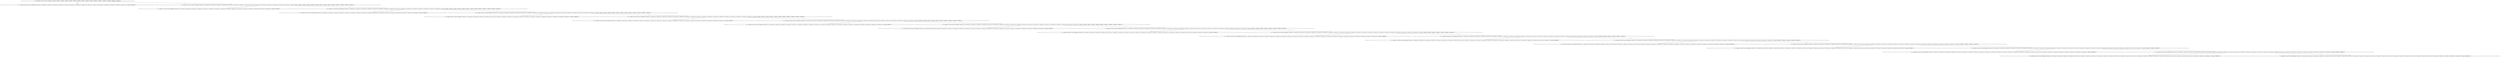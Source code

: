 digraph {
    0 [ label = "{\"n\":15,\"markers\":0,\"start\":32,\"stop\":32,\"haplotype\":[],\"samples\":[\"SAMPLE1\",\"SAMPLE2\",\"SAMPLE3\",\"SAMPLE4\",\"SAMPLE5\",\"SAMPLE6\",\"SAMPLE7\",\"SAMPLE8\",\"SAMPLE9\",\"SAMPLE10\",\"SAMPLE11\",\"SAMPLE12\",\"SAMPLE13\",\"SAMPLE14\",\"SAMPLE14\"]}" ]
    1 [ label = "{\"n\":1,\"markers\":16,\"start\":32,\"stop\":47,\"haplotype\":[\"chr9_32_G_T_1\",\"chr9_33_A_C_0\",\"chr9_34_G_T_0\",\"chr9_35_A_C_0\",\"chr9_36_G_T_0\",\"chr9_37_A_C_0\",\"chr9_38_G_T_0\",\"chr9_39_A_C_0\",\"chr9_40_G_T_0\",\"chr9_41_A_C_0\",\"chr9_42_G_T_0\",\"chr9_43_A_C_0\",\"chr9_44_G_T_0\",\"chr9_45_A_C_0\",\"chr9_46_G_T_0\",\"chr9_47_A_C_1\"],\"samples\":[\"SAMPLE14\"]}" ]
    2 [ label = "{\"n\":14,\"markers\":16,\"start\":32,\"stop\":47,\"haplotype\":[\"chr9_32_G_T_1\",\"chr9_33_A_C_0\",\"chr9_34_G_T_0\",\"chr9_35_A_C_0\",\"chr9_36_G_T_0\",\"chr9_37_A_C_0\",\"chr9_38_G_T_0\",\"chr9_39_A_C_0\",\"chr9_40_G_T_0\",\"chr9_41_A_C_0\",\"chr9_42_G_T_0\",\"chr9_43_A_C_0\",\"chr9_44_G_T_0\",\"chr9_45_A_C_0\",\"chr9_46_G_T_0\",\"chr9_47_A_C_0\"],\"samples\":[\"SAMPLE1\",\"SAMPLE2\",\"SAMPLE3\",\"SAMPLE4\",\"SAMPLE5\",\"SAMPLE6\",\"SAMPLE7\",\"SAMPLE8\",\"SAMPLE9\",\"SAMPLE10\",\"SAMPLE11\",\"SAMPLE12\",\"SAMPLE13\",\"SAMPLE14\"]}" ]
    3 [ label = "{\"n\":1,\"markers\":17,\"start\":32,\"stop\":48,\"haplotype\":[\"chr9_32_G_T_1\",\"chr9_33_A_C_0\",\"chr9_34_G_T_0\",\"chr9_35_A_C_0\",\"chr9_36_G_T_0\",\"chr9_37_A_C_0\",\"chr9_38_G_T_0\",\"chr9_39_A_C_0\",\"chr9_40_G_T_0\",\"chr9_41_A_C_0\",\"chr9_42_G_T_0\",\"chr9_43_A_C_0\",\"chr9_44_G_T_0\",\"chr9_45_A_C_0\",\"chr9_46_G_T_0\",\"chr9_47_A_C_0\",\"chr9_48_G_T_1\"],\"samples\":[\"SAMPLE1\"]}" ]
    4 [ label = "{\"n\":13,\"markers\":17,\"start\":32,\"stop\":48,\"haplotype\":[\"chr9_32_G_T_1\",\"chr9_33_A_C_0\",\"chr9_34_G_T_0\",\"chr9_35_A_C_0\",\"chr9_36_G_T_0\",\"chr9_37_A_C_0\",\"chr9_38_G_T_0\",\"chr9_39_A_C_0\",\"chr9_40_G_T_0\",\"chr9_41_A_C_0\",\"chr9_42_G_T_0\",\"chr9_43_A_C_0\",\"chr9_44_G_T_0\",\"chr9_45_A_C_0\",\"chr9_46_G_T_0\",\"chr9_47_A_C_0\",\"chr9_48_G_T_0\"],\"samples\":[\"SAMPLE2\",\"SAMPLE3\",\"SAMPLE4\",\"SAMPLE5\",\"SAMPLE6\",\"SAMPLE7\",\"SAMPLE8\",\"SAMPLE9\",\"SAMPLE10\",\"SAMPLE11\",\"SAMPLE12\",\"SAMPLE13\",\"SAMPLE14\"]}" ]
    5 [ label = "{\"n\":1,\"markers\":18,\"start\":32,\"stop\":49,\"haplotype\":[\"chr9_32_G_T_1\",\"chr9_33_A_C_0\",\"chr9_34_G_T_0\",\"chr9_35_A_C_0\",\"chr9_36_G_T_0\",\"chr9_37_A_C_0\",\"chr9_38_G_T_0\",\"chr9_39_A_C_0\",\"chr9_40_G_T_0\",\"chr9_41_A_C_0\",\"chr9_42_G_T_0\",\"chr9_43_A_C_0\",\"chr9_44_G_T_0\",\"chr9_45_A_C_0\",\"chr9_46_G_T_0\",\"chr9_47_A_C_0\",\"chr9_48_G_T_0\",\"chr9_49_A_C_1\"],\"samples\":[\"SAMPLE2\"]}" ]
    6 [ label = "{\"n\":12,\"markers\":18,\"start\":32,\"stop\":49,\"haplotype\":[\"chr9_32_G_T_1\",\"chr9_33_A_C_0\",\"chr9_34_G_T_0\",\"chr9_35_A_C_0\",\"chr9_36_G_T_0\",\"chr9_37_A_C_0\",\"chr9_38_G_T_0\",\"chr9_39_A_C_0\",\"chr9_40_G_T_0\",\"chr9_41_A_C_0\",\"chr9_42_G_T_0\",\"chr9_43_A_C_0\",\"chr9_44_G_T_0\",\"chr9_45_A_C_0\",\"chr9_46_G_T_0\",\"chr9_47_A_C_0\",\"chr9_48_G_T_0\",\"chr9_49_A_C_0\"],\"samples\":[\"SAMPLE3\",\"SAMPLE4\",\"SAMPLE5\",\"SAMPLE6\",\"SAMPLE7\",\"SAMPLE8\",\"SAMPLE9\",\"SAMPLE10\",\"SAMPLE11\",\"SAMPLE12\",\"SAMPLE13\",\"SAMPLE14\"]}" ]
    7 [ label = "{\"n\":1,\"markers\":19,\"start\":32,\"stop\":50,\"haplotype\":[\"chr9_32_G_T_1\",\"chr9_33_A_C_0\",\"chr9_34_G_T_0\",\"chr9_35_A_C_0\",\"chr9_36_G_T_0\",\"chr9_37_A_C_0\",\"chr9_38_G_T_0\",\"chr9_39_A_C_0\",\"chr9_40_G_T_0\",\"chr9_41_A_C_0\",\"chr9_42_G_T_0\",\"chr9_43_A_C_0\",\"chr9_44_G_T_0\",\"chr9_45_A_C_0\",\"chr9_46_G_T_0\",\"chr9_47_A_C_0\",\"chr9_48_G_T_0\",\"chr9_49_A_C_0\",\"chr9_50_G_T_1\"],\"samples\":[\"SAMPLE3\"]}" ]
    8 [ label = "{\"n\":11,\"markers\":19,\"start\":32,\"stop\":50,\"haplotype\":[\"chr9_32_G_T_1\",\"chr9_33_A_C_0\",\"chr9_34_G_T_0\",\"chr9_35_A_C_0\",\"chr9_36_G_T_0\",\"chr9_37_A_C_0\",\"chr9_38_G_T_0\",\"chr9_39_A_C_0\",\"chr9_40_G_T_0\",\"chr9_41_A_C_0\",\"chr9_42_G_T_0\",\"chr9_43_A_C_0\",\"chr9_44_G_T_0\",\"chr9_45_A_C_0\",\"chr9_46_G_T_0\",\"chr9_47_A_C_0\",\"chr9_48_G_T_0\",\"chr9_49_A_C_0\",\"chr9_50_G_T_0\"],\"samples\":[\"SAMPLE4\",\"SAMPLE5\",\"SAMPLE6\",\"SAMPLE7\",\"SAMPLE8\",\"SAMPLE9\",\"SAMPLE10\",\"SAMPLE11\",\"SAMPLE12\",\"SAMPLE13\",\"SAMPLE14\"]}" ]
    9 [ label = "{\"n\":1,\"markers\":20,\"start\":32,\"stop\":51,\"haplotype\":[\"chr9_32_G_T_1\",\"chr9_33_A_C_0\",\"chr9_34_G_T_0\",\"chr9_35_A_C_0\",\"chr9_36_G_T_0\",\"chr9_37_A_C_0\",\"chr9_38_G_T_0\",\"chr9_39_A_C_0\",\"chr9_40_G_T_0\",\"chr9_41_A_C_0\",\"chr9_42_G_T_0\",\"chr9_43_A_C_0\",\"chr9_44_G_T_0\",\"chr9_45_A_C_0\",\"chr9_46_G_T_0\",\"chr9_47_A_C_0\",\"chr9_48_G_T_0\",\"chr9_49_A_C_0\",\"chr9_50_G_T_0\",\"chr9_51_A_C_1\"],\"samples\":[\"SAMPLE4\"]}" ]
    10 [ label = "{\"n\":10,\"markers\":20,\"start\":32,\"stop\":51,\"haplotype\":[\"chr9_32_G_T_1\",\"chr9_33_A_C_0\",\"chr9_34_G_T_0\",\"chr9_35_A_C_0\",\"chr9_36_G_T_0\",\"chr9_37_A_C_0\",\"chr9_38_G_T_0\",\"chr9_39_A_C_0\",\"chr9_40_G_T_0\",\"chr9_41_A_C_0\",\"chr9_42_G_T_0\",\"chr9_43_A_C_0\",\"chr9_44_G_T_0\",\"chr9_45_A_C_0\",\"chr9_46_G_T_0\",\"chr9_47_A_C_0\",\"chr9_48_G_T_0\",\"chr9_49_A_C_0\",\"chr9_50_G_T_0\",\"chr9_51_A_C_0\"],\"samples\":[\"SAMPLE5\",\"SAMPLE6\",\"SAMPLE7\",\"SAMPLE8\",\"SAMPLE9\",\"SAMPLE10\",\"SAMPLE11\",\"SAMPLE12\",\"SAMPLE13\",\"SAMPLE14\"]}" ]
    11 [ label = "{\"n\":1,\"markers\":21,\"start\":32,\"stop\":52,\"haplotype\":[\"chr9_32_G_T_1\",\"chr9_33_A_C_0\",\"chr9_34_G_T_0\",\"chr9_35_A_C_0\",\"chr9_36_G_T_0\",\"chr9_37_A_C_0\",\"chr9_38_G_T_0\",\"chr9_39_A_C_0\",\"chr9_40_G_T_0\",\"chr9_41_A_C_0\",\"chr9_42_G_T_0\",\"chr9_43_A_C_0\",\"chr9_44_G_T_0\",\"chr9_45_A_C_0\",\"chr9_46_G_T_0\",\"chr9_47_A_C_0\",\"chr9_48_G_T_0\",\"chr9_49_A_C_0\",\"chr9_50_G_T_0\",\"chr9_51_A_C_0\",\"chr9_52_G_T_1\"],\"samples\":[\"SAMPLE5\"]}" ]
    12 [ label = "{\"n\":9,\"markers\":21,\"start\":32,\"stop\":52,\"haplotype\":[\"chr9_32_G_T_1\",\"chr9_33_A_C_0\",\"chr9_34_G_T_0\",\"chr9_35_A_C_0\",\"chr9_36_G_T_0\",\"chr9_37_A_C_0\",\"chr9_38_G_T_0\",\"chr9_39_A_C_0\",\"chr9_40_G_T_0\",\"chr9_41_A_C_0\",\"chr9_42_G_T_0\",\"chr9_43_A_C_0\",\"chr9_44_G_T_0\",\"chr9_45_A_C_0\",\"chr9_46_G_T_0\",\"chr9_47_A_C_0\",\"chr9_48_G_T_0\",\"chr9_49_A_C_0\",\"chr9_50_G_T_0\",\"chr9_51_A_C_0\",\"chr9_52_G_T_0\"],\"samples\":[\"SAMPLE6\",\"SAMPLE7\",\"SAMPLE8\",\"SAMPLE9\",\"SAMPLE10\",\"SAMPLE11\",\"SAMPLE12\",\"SAMPLE13\",\"SAMPLE14\"]}" ]
    13 [ label = "{\"n\":1,\"markers\":22,\"start\":32,\"stop\":53,\"haplotype\":[\"chr9_32_G_T_1\",\"chr9_33_A_C_0\",\"chr9_34_G_T_0\",\"chr9_35_A_C_0\",\"chr9_36_G_T_0\",\"chr9_37_A_C_0\",\"chr9_38_G_T_0\",\"chr9_39_A_C_0\",\"chr9_40_G_T_0\",\"chr9_41_A_C_0\",\"chr9_42_G_T_0\",\"chr9_43_A_C_0\",\"chr9_44_G_T_0\",\"chr9_45_A_C_0\",\"chr9_46_G_T_0\",\"chr9_47_A_C_0\",\"chr9_48_G_T_0\",\"chr9_49_A_C_0\",\"chr9_50_G_T_0\",\"chr9_51_A_C_0\",\"chr9_52_G_T_0\",\"chr9_53_A_C_1\"],\"samples\":[\"SAMPLE6\"]}" ]
    14 [ label = "{\"n\":8,\"markers\":22,\"start\":32,\"stop\":53,\"haplotype\":[\"chr9_32_G_T_1\",\"chr9_33_A_C_0\",\"chr9_34_G_T_0\",\"chr9_35_A_C_0\",\"chr9_36_G_T_0\",\"chr9_37_A_C_0\",\"chr9_38_G_T_0\",\"chr9_39_A_C_0\",\"chr9_40_G_T_0\",\"chr9_41_A_C_0\",\"chr9_42_G_T_0\",\"chr9_43_A_C_0\",\"chr9_44_G_T_0\",\"chr9_45_A_C_0\",\"chr9_46_G_T_0\",\"chr9_47_A_C_0\",\"chr9_48_G_T_0\",\"chr9_49_A_C_0\",\"chr9_50_G_T_0\",\"chr9_51_A_C_0\",\"chr9_52_G_T_0\",\"chr9_53_A_C_0\"],\"samples\":[\"SAMPLE7\",\"SAMPLE8\",\"SAMPLE9\",\"SAMPLE10\",\"SAMPLE11\",\"SAMPLE12\",\"SAMPLE13\",\"SAMPLE14\"]}" ]
    15 [ label = "{\"n\":1,\"markers\":23,\"start\":32,\"stop\":54,\"haplotype\":[\"chr9_32_G_T_1\",\"chr9_33_A_C_0\",\"chr9_34_G_T_0\",\"chr9_35_A_C_0\",\"chr9_36_G_T_0\",\"chr9_37_A_C_0\",\"chr9_38_G_T_0\",\"chr9_39_A_C_0\",\"chr9_40_G_T_0\",\"chr9_41_A_C_0\",\"chr9_42_G_T_0\",\"chr9_43_A_C_0\",\"chr9_44_G_T_0\",\"chr9_45_A_C_0\",\"chr9_46_G_T_0\",\"chr9_47_A_C_0\",\"chr9_48_G_T_0\",\"chr9_49_A_C_0\",\"chr9_50_G_T_0\",\"chr9_51_A_C_0\",\"chr9_52_G_T_0\",\"chr9_53_A_C_0\",\"chr9_54_G_T_1\"],\"samples\":[\"SAMPLE7\"]}" ]
    16 [ label = "{\"n\":7,\"markers\":23,\"start\":32,\"stop\":54,\"haplotype\":[\"chr9_32_G_T_1\",\"chr9_33_A_C_0\",\"chr9_34_G_T_0\",\"chr9_35_A_C_0\",\"chr9_36_G_T_0\",\"chr9_37_A_C_0\",\"chr9_38_G_T_0\",\"chr9_39_A_C_0\",\"chr9_40_G_T_0\",\"chr9_41_A_C_0\",\"chr9_42_G_T_0\",\"chr9_43_A_C_0\",\"chr9_44_G_T_0\",\"chr9_45_A_C_0\",\"chr9_46_G_T_0\",\"chr9_47_A_C_0\",\"chr9_48_G_T_0\",\"chr9_49_A_C_0\",\"chr9_50_G_T_0\",\"chr9_51_A_C_0\",\"chr9_52_G_T_0\",\"chr9_53_A_C_0\",\"chr9_54_G_T_0\"],\"samples\":[\"SAMPLE8\",\"SAMPLE9\",\"SAMPLE10\",\"SAMPLE11\",\"SAMPLE12\",\"SAMPLE13\",\"SAMPLE14\"]}" ]
    17 [ label = "{\"n\":1,\"markers\":24,\"start\":32,\"stop\":55,\"haplotype\":[\"chr9_32_G_T_1\",\"chr9_33_A_C_0\",\"chr9_34_G_T_0\",\"chr9_35_A_C_0\",\"chr9_36_G_T_0\",\"chr9_37_A_C_0\",\"chr9_38_G_T_0\",\"chr9_39_A_C_0\",\"chr9_40_G_T_0\",\"chr9_41_A_C_0\",\"chr9_42_G_T_0\",\"chr9_43_A_C_0\",\"chr9_44_G_T_0\",\"chr9_45_A_C_0\",\"chr9_46_G_T_0\",\"chr9_47_A_C_0\",\"chr9_48_G_T_0\",\"chr9_49_A_C_0\",\"chr9_50_G_T_0\",\"chr9_51_A_C_0\",\"chr9_52_G_T_0\",\"chr9_53_A_C_0\",\"chr9_54_G_T_0\",\"chr9_55_A_C_1\"],\"samples\":[\"SAMPLE8\"]}" ]
    18 [ label = "{\"n\":6,\"markers\":24,\"start\":32,\"stop\":55,\"haplotype\":[\"chr9_32_G_T_1\",\"chr9_33_A_C_0\",\"chr9_34_G_T_0\",\"chr9_35_A_C_0\",\"chr9_36_G_T_0\",\"chr9_37_A_C_0\",\"chr9_38_G_T_0\",\"chr9_39_A_C_0\",\"chr9_40_G_T_0\",\"chr9_41_A_C_0\",\"chr9_42_G_T_0\",\"chr9_43_A_C_0\",\"chr9_44_G_T_0\",\"chr9_45_A_C_0\",\"chr9_46_G_T_0\",\"chr9_47_A_C_0\",\"chr9_48_G_T_0\",\"chr9_49_A_C_0\",\"chr9_50_G_T_0\",\"chr9_51_A_C_0\",\"chr9_52_G_T_0\",\"chr9_53_A_C_0\",\"chr9_54_G_T_0\",\"chr9_55_A_C_0\"],\"samples\":[\"SAMPLE9\",\"SAMPLE10\",\"SAMPLE11\",\"SAMPLE12\",\"SAMPLE13\",\"SAMPLE14\"]}" ]
    19 [ label = "{\"n\":1,\"markers\":25,\"start\":32,\"stop\":56,\"haplotype\":[\"chr9_32_G_T_1\",\"chr9_33_A_C_0\",\"chr9_34_G_T_0\",\"chr9_35_A_C_0\",\"chr9_36_G_T_0\",\"chr9_37_A_C_0\",\"chr9_38_G_T_0\",\"chr9_39_A_C_0\",\"chr9_40_G_T_0\",\"chr9_41_A_C_0\",\"chr9_42_G_T_0\",\"chr9_43_A_C_0\",\"chr9_44_G_T_0\",\"chr9_45_A_C_0\",\"chr9_46_G_T_0\",\"chr9_47_A_C_0\",\"chr9_48_G_T_0\",\"chr9_49_A_C_0\",\"chr9_50_G_T_0\",\"chr9_51_A_C_0\",\"chr9_52_G_T_0\",\"chr9_53_A_C_0\",\"chr9_54_G_T_0\",\"chr9_55_A_C_0\",\"chr9_56_G_T_1\"],\"samples\":[\"SAMPLE9\"]}" ]
    20 [ label = "{\"n\":5,\"markers\":25,\"start\":32,\"stop\":56,\"haplotype\":[\"chr9_32_G_T_1\",\"chr9_33_A_C_0\",\"chr9_34_G_T_0\",\"chr9_35_A_C_0\",\"chr9_36_G_T_0\",\"chr9_37_A_C_0\",\"chr9_38_G_T_0\",\"chr9_39_A_C_0\",\"chr9_40_G_T_0\",\"chr9_41_A_C_0\",\"chr9_42_G_T_0\",\"chr9_43_A_C_0\",\"chr9_44_G_T_0\",\"chr9_45_A_C_0\",\"chr9_46_G_T_0\",\"chr9_47_A_C_0\",\"chr9_48_G_T_0\",\"chr9_49_A_C_0\",\"chr9_50_G_T_0\",\"chr9_51_A_C_0\",\"chr9_52_G_T_0\",\"chr9_53_A_C_0\",\"chr9_54_G_T_0\",\"chr9_55_A_C_0\",\"chr9_56_G_T_0\"],\"samples\":[\"SAMPLE10\",\"SAMPLE11\",\"SAMPLE12\",\"SAMPLE13\",\"SAMPLE14\"]}" ]
    21 [ label = "{\"n\":1,\"markers\":26,\"start\":32,\"stop\":57,\"haplotype\":[\"chr9_32_G_T_1\",\"chr9_33_A_C_0\",\"chr9_34_G_T_0\",\"chr9_35_A_C_0\",\"chr9_36_G_T_0\",\"chr9_37_A_C_0\",\"chr9_38_G_T_0\",\"chr9_39_A_C_0\",\"chr9_40_G_T_0\",\"chr9_41_A_C_0\",\"chr9_42_G_T_0\",\"chr9_43_A_C_0\",\"chr9_44_G_T_0\",\"chr9_45_A_C_0\",\"chr9_46_G_T_0\",\"chr9_47_A_C_0\",\"chr9_48_G_T_0\",\"chr9_49_A_C_0\",\"chr9_50_G_T_0\",\"chr9_51_A_C_0\",\"chr9_52_G_T_0\",\"chr9_53_A_C_0\",\"chr9_54_G_T_0\",\"chr9_55_A_C_0\",\"chr9_56_G_T_0\",\"chr9_57_A_C_1\"],\"samples\":[\"SAMPLE10\"]}" ]
    22 [ label = "{\"n\":4,\"markers\":26,\"start\":32,\"stop\":57,\"haplotype\":[\"chr9_32_G_T_1\",\"chr9_33_A_C_0\",\"chr9_34_G_T_0\",\"chr9_35_A_C_0\",\"chr9_36_G_T_0\",\"chr9_37_A_C_0\",\"chr9_38_G_T_0\",\"chr9_39_A_C_0\",\"chr9_40_G_T_0\",\"chr9_41_A_C_0\",\"chr9_42_G_T_0\",\"chr9_43_A_C_0\",\"chr9_44_G_T_0\",\"chr9_45_A_C_0\",\"chr9_46_G_T_0\",\"chr9_47_A_C_0\",\"chr9_48_G_T_0\",\"chr9_49_A_C_0\",\"chr9_50_G_T_0\",\"chr9_51_A_C_0\",\"chr9_52_G_T_0\",\"chr9_53_A_C_0\",\"chr9_54_G_T_0\",\"chr9_55_A_C_0\",\"chr9_56_G_T_0\",\"chr9_57_A_C_0\"],\"samples\":[\"SAMPLE11\",\"SAMPLE12\",\"SAMPLE13\",\"SAMPLE14\"]}" ]
    23 [ label = "{\"n\":1,\"markers\":27,\"start\":32,\"stop\":58,\"haplotype\":[\"chr9_32_G_T_1\",\"chr9_33_A_C_0\",\"chr9_34_G_T_0\",\"chr9_35_A_C_0\",\"chr9_36_G_T_0\",\"chr9_37_A_C_0\",\"chr9_38_G_T_0\",\"chr9_39_A_C_0\",\"chr9_40_G_T_0\",\"chr9_41_A_C_0\",\"chr9_42_G_T_0\",\"chr9_43_A_C_0\",\"chr9_44_G_T_0\",\"chr9_45_A_C_0\",\"chr9_46_G_T_0\",\"chr9_47_A_C_0\",\"chr9_48_G_T_0\",\"chr9_49_A_C_0\",\"chr9_50_G_T_0\",\"chr9_51_A_C_0\",\"chr9_52_G_T_0\",\"chr9_53_A_C_0\",\"chr9_54_G_T_0\",\"chr9_55_A_C_0\",\"chr9_56_G_T_0\",\"chr9_57_A_C_0\",\"chr9_58_G_T_1\"],\"samples\":[\"SAMPLE11\"]}" ]
    24 [ label = "{\"n\":3,\"markers\":27,\"start\":32,\"stop\":58,\"haplotype\":[\"chr9_32_G_T_1\",\"chr9_33_A_C_0\",\"chr9_34_G_T_0\",\"chr9_35_A_C_0\",\"chr9_36_G_T_0\",\"chr9_37_A_C_0\",\"chr9_38_G_T_0\",\"chr9_39_A_C_0\",\"chr9_40_G_T_0\",\"chr9_41_A_C_0\",\"chr9_42_G_T_0\",\"chr9_43_A_C_0\",\"chr9_44_G_T_0\",\"chr9_45_A_C_0\",\"chr9_46_G_T_0\",\"chr9_47_A_C_0\",\"chr9_48_G_T_0\",\"chr9_49_A_C_0\",\"chr9_50_G_T_0\",\"chr9_51_A_C_0\",\"chr9_52_G_T_0\",\"chr9_53_A_C_0\",\"chr9_54_G_T_0\",\"chr9_55_A_C_0\",\"chr9_56_G_T_0\",\"chr9_57_A_C_0\",\"chr9_58_G_T_0\"],\"samples\":[\"SAMPLE12\",\"SAMPLE13\",\"SAMPLE14\"]}" ]
    25 [ label = "{\"n\":1,\"markers\":28,\"start\":32,\"stop\":59,\"haplotype\":[\"chr9_32_G_T_1\",\"chr9_33_A_C_0\",\"chr9_34_G_T_0\",\"chr9_35_A_C_0\",\"chr9_36_G_T_0\",\"chr9_37_A_C_0\",\"chr9_38_G_T_0\",\"chr9_39_A_C_0\",\"chr9_40_G_T_0\",\"chr9_41_A_C_0\",\"chr9_42_G_T_0\",\"chr9_43_A_C_0\",\"chr9_44_G_T_0\",\"chr9_45_A_C_0\",\"chr9_46_G_T_0\",\"chr9_47_A_C_0\",\"chr9_48_G_T_0\",\"chr9_49_A_C_0\",\"chr9_50_G_T_0\",\"chr9_51_A_C_0\",\"chr9_52_G_T_0\",\"chr9_53_A_C_0\",\"chr9_54_G_T_0\",\"chr9_55_A_C_0\",\"chr9_56_G_T_0\",\"chr9_57_A_C_0\",\"chr9_58_G_T_0\",\"chr9_59_A_C_1\"],\"samples\":[\"SAMPLE12\"]}" ]
    26 [ label = "{\"n\":2,\"markers\":28,\"start\":32,\"stop\":59,\"haplotype\":[\"chr9_32_G_T_1\",\"chr9_33_A_C_0\",\"chr9_34_G_T_0\",\"chr9_35_A_C_0\",\"chr9_36_G_T_0\",\"chr9_37_A_C_0\",\"chr9_38_G_T_0\",\"chr9_39_A_C_0\",\"chr9_40_G_T_0\",\"chr9_41_A_C_0\",\"chr9_42_G_T_0\",\"chr9_43_A_C_0\",\"chr9_44_G_T_0\",\"chr9_45_A_C_0\",\"chr9_46_G_T_0\",\"chr9_47_A_C_0\",\"chr9_48_G_T_0\",\"chr9_49_A_C_0\",\"chr9_50_G_T_0\",\"chr9_51_A_C_0\",\"chr9_52_G_T_0\",\"chr9_53_A_C_0\",\"chr9_54_G_T_0\",\"chr9_55_A_C_0\",\"chr9_56_G_T_0\",\"chr9_57_A_C_0\",\"chr9_58_G_T_0\",\"chr9_59_A_C_0\"],\"samples\":[\"SAMPLE13\",\"SAMPLE14\"]}" ]
    27 [ label = "{\"n\":1,\"markers\":29,\"start\":32,\"stop\":60,\"haplotype\":[\"chr9_32_G_T_1\",\"chr9_33_A_C_0\",\"chr9_34_G_T_0\",\"chr9_35_A_C_0\",\"chr9_36_G_T_0\",\"chr9_37_A_C_0\",\"chr9_38_G_T_0\",\"chr9_39_A_C_0\",\"chr9_40_G_T_0\",\"chr9_41_A_C_0\",\"chr9_42_G_T_0\",\"chr9_43_A_C_0\",\"chr9_44_G_T_0\",\"chr9_45_A_C_0\",\"chr9_46_G_T_0\",\"chr9_47_A_C_0\",\"chr9_48_G_T_0\",\"chr9_49_A_C_0\",\"chr9_50_G_T_0\",\"chr9_51_A_C_0\",\"chr9_52_G_T_0\",\"chr9_53_A_C_0\",\"chr9_54_G_T_0\",\"chr9_55_A_C_0\",\"chr9_56_G_T_0\",\"chr9_57_A_C_0\",\"chr9_58_G_T_0\",\"chr9_59_A_C_0\",\"chr9_60_G_T_1\"],\"samples\":[\"SAMPLE13\"]}" ]
    28 [ label = "{\"n\":1,\"markers\":29,\"start\":32,\"stop\":60,\"haplotype\":[\"chr9_32_G_T_1\",\"chr9_33_A_C_0\",\"chr9_34_G_T_0\",\"chr9_35_A_C_0\",\"chr9_36_G_T_0\",\"chr9_37_A_C_0\",\"chr9_38_G_T_0\",\"chr9_39_A_C_0\",\"chr9_40_G_T_0\",\"chr9_41_A_C_0\",\"chr9_42_G_T_0\",\"chr9_43_A_C_0\",\"chr9_44_G_T_0\",\"chr9_45_A_C_0\",\"chr9_46_G_T_0\",\"chr9_47_A_C_0\",\"chr9_48_G_T_0\",\"chr9_49_A_C_0\",\"chr9_50_G_T_0\",\"chr9_51_A_C_0\",\"chr9_52_G_T_0\",\"chr9_53_A_C_0\",\"chr9_54_G_T_0\",\"chr9_55_A_C_0\",\"chr9_56_G_T_0\",\"chr9_57_A_C_0\",\"chr9_58_G_T_0\",\"chr9_59_A_C_0\",\"chr9_60_G_T_0\"],\"samples\":[\"SAMPLE14\"]}" ]
    0 -> 1 [ label = "0" ]
    0 -> 2 [ label = "0" ]
    2 -> 3 [ label = "0" ]
    2 -> 4 [ label = "0" ]
    4 -> 5 [ label = "0" ]
    4 -> 6 [ label = "0" ]
    6 -> 7 [ label = "0" ]
    6 -> 8 [ label = "0" ]
    8 -> 9 [ label = "0" ]
    8 -> 10 [ label = "0" ]
    10 -> 11 [ label = "0" ]
    10 -> 12 [ label = "0" ]
    12 -> 13 [ label = "0" ]
    12 -> 14 [ label = "0" ]
    14 -> 15 [ label = "0" ]
    14 -> 16 [ label = "0" ]
    16 -> 17 [ label = "0" ]
    16 -> 18 [ label = "0" ]
    18 -> 19 [ label = "0" ]
    18 -> 20 [ label = "0" ]
    20 -> 21 [ label = "0" ]
    20 -> 22 [ label = "0" ]
    22 -> 23 [ label = "0" ]
    22 -> 24 [ label = "0" ]
    24 -> 25 [ label = "0" ]
    24 -> 26 [ label = "0" ]
    26 -> 27 [ label = "0" ]
    26 -> 28 [ label = "0" ]
}
